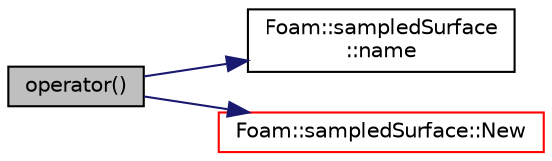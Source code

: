 digraph "operator()"
{
  bgcolor="transparent";
  edge [fontname="Helvetica",fontsize="10",labelfontname="Helvetica",labelfontsize="10"];
  node [fontname="Helvetica",fontsize="10",shape=record];
  rankdir="LR";
  Node1 [label="operator()",height=0.2,width=0.4,color="black", fillcolor="grey75", style="filled", fontcolor="black"];
  Node1 -> Node2 [color="midnightblue",fontsize="10",style="solid",fontname="Helvetica"];
  Node2 [label="Foam::sampledSurface\l::name",height=0.2,width=0.4,color="black",URL="$a02230.html#a75b72488d2e82151b025744974919d5d",tooltip="Name of surface. "];
  Node1 -> Node3 [color="midnightblue",fontsize="10",style="solid",fontname="Helvetica"];
  Node3 [label="Foam::sampledSurface::New",height=0.2,width=0.4,color="red",URL="$a02230.html#a67ed2e80e9ca7538412c533cf59b3614",tooltip="Return a reference to the selected surface. "];
}
